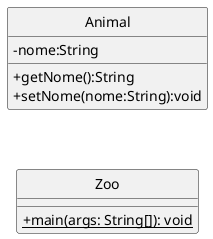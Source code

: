 @startuml
hide circle
skinparam classAttributeIconSize 0
skinparam minClassWidth 100
skinparam defaultFontName Linux Biolinum O

class Zoo {
+{static} main(args: String[]): void
}

class Animal {
-nome:String
+getNome():String
+setNome(nome:String):void
}


Animal -[hidden]-> Zoo
@enduml
